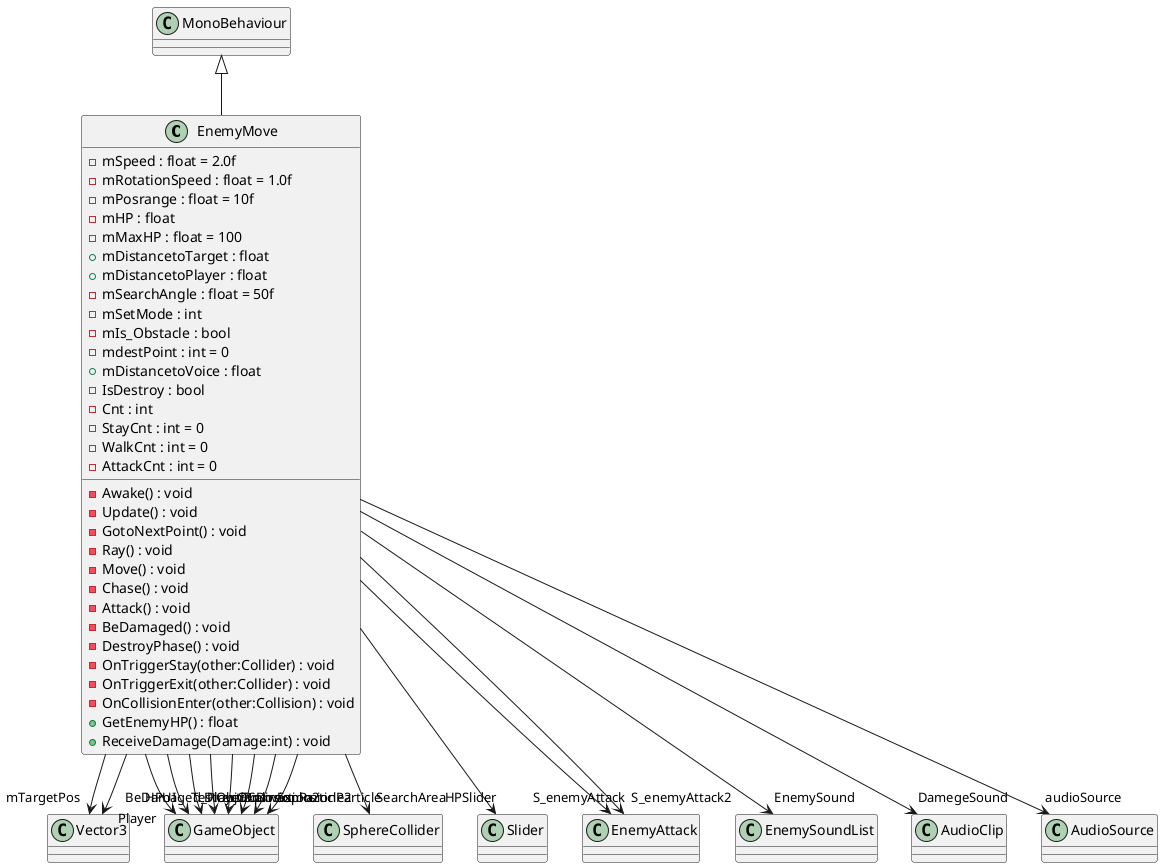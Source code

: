 @startuml
class EnemyMove {
    - mSpeed : float = 2.0f
    - mRotationSpeed : float = 1.0f
    - mPosrange : float = 10f
    - mHP : float
    - mMaxHP : float = 100
    + mDistancetoTarget : float
    + mDistancetoPlayer : float
    - mSearchAngle : float = 50f
    - mSetMode : int
    - mIs_Obstacle : bool
    - mdestPoint : int = 0
    + mDistancetoVoice : float
    - IsDestroy : bool
    - Cnt : int
    - StayCnt : int = 0
    - Awake() : void
    - WalkCnt : int = 0
    - Update() : void
    - GotoNextPoint() : void
    - Ray() : void
    - Move() : void
    - Chase() : void
    - AttackCnt : int = 0
    - Attack() : void
    - BeDamaged() : void
    - DestroyPhase() : void
    - OnTriggerStay(other:Collider) : void
    - OnTriggerExit(other:Collider) : void
    - OnCollisionEnter(other:Collision) : void
    + GetEnemyHP() : float
    + ReceiveDamage(Damage:int) : void
}
MonoBehaviour <|-- EnemyMove
EnemyMove --> "mTargetPos" Vector3
EnemyMove --> "Player" GameObject
EnemyMove --> "SearchArea" SphereCollider
EnemyMove --> "HPUI" GameObject
EnemyMove --> "HPSlider" Slider
EnemyMove --> "Direction" GameObject
EnemyMove --> "S_enemyAttack" EnemyAttack
EnemyMove --> "Direction2" GameObject
EnemyMove --> "S_enemyAttack2" EnemyAttack
EnemyMove --> "BeDamaged_PlayerPos" Vector3
EnemyMove --> "OCanvas" GameObject
EnemyMove --> "TestObj" GameObject
EnemyMove --> "ExplosionParticle" GameObject
EnemyMove --> "ExplosionParticle2" GameObject
EnemyMove --> "EnemySound" EnemySoundList
EnemyMove --> "DamegeSound" AudioClip
EnemyMove --> "audioSource" AudioSource
@enduml
